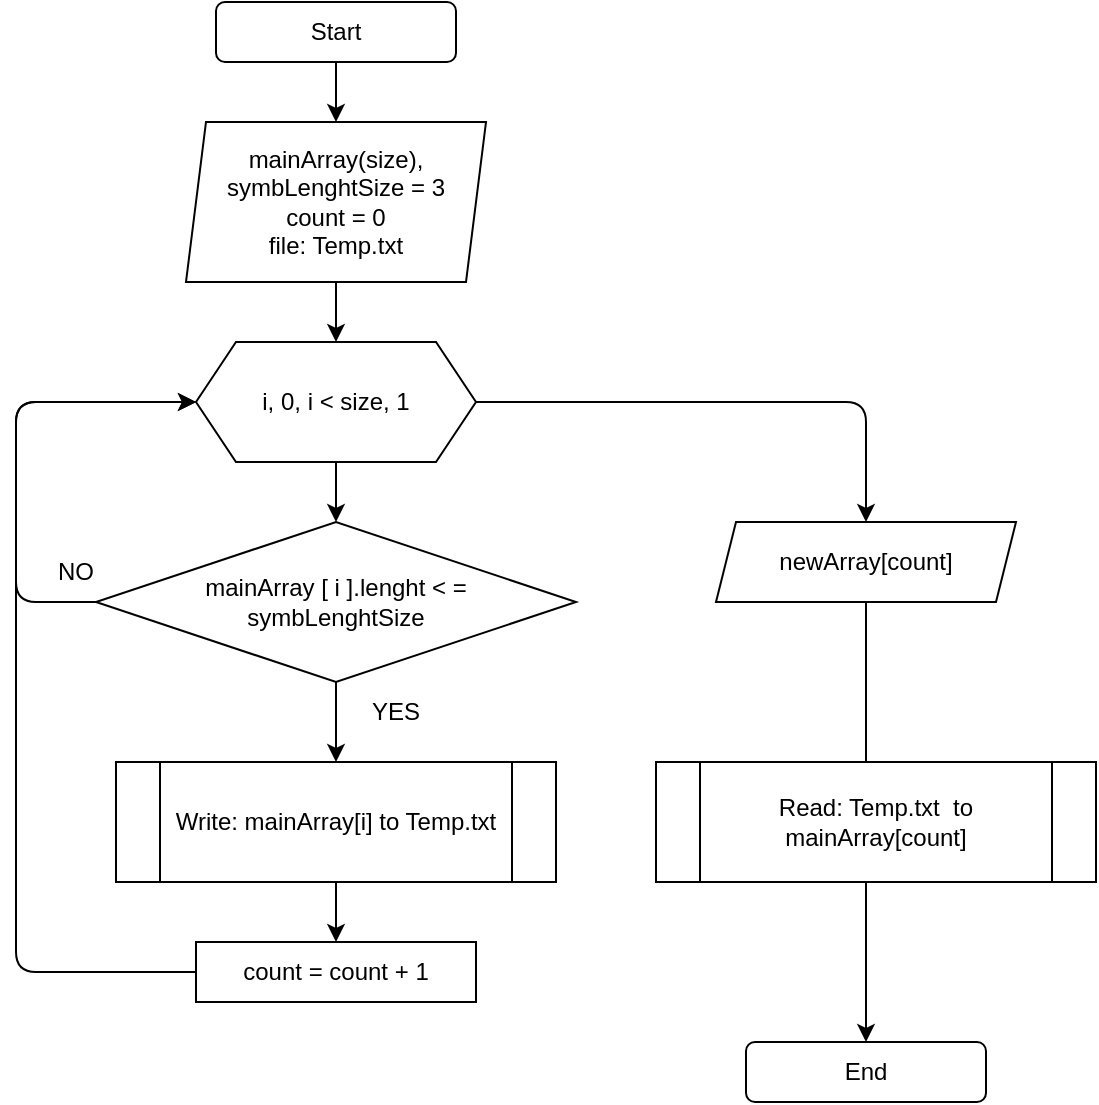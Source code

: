 <mxfile>
    <diagram id="7wAKfgLFKyRpH0mr6tJ_" name="Страница 1">
        <mxGraphModel dx="1273" dy="359" grid="1" gridSize="10" guides="1" tooltips="1" connect="1" arrows="1" fold="1" page="1" pageScale="1" pageWidth="827" pageHeight="1169" math="0" shadow="0">
            <root>
                <mxCell id="0"/>
                <mxCell id="1" parent="0"/>
                <mxCell id="4" value="" style="edgeStyle=none;html=1;" parent="1" source="2" target="3" edge="1">
                    <mxGeometry relative="1" as="geometry"/>
                </mxCell>
                <mxCell id="2" value="Start" style="rounded=1;whiteSpace=wrap;html=1;" parent="1" vertex="1">
                    <mxGeometry x="330" y="10" width="120" height="30" as="geometry"/>
                </mxCell>
                <mxCell id="6" value="" style="edgeStyle=none;html=1;" parent="1" source="3" target="5" edge="1">
                    <mxGeometry relative="1" as="geometry"/>
                </mxCell>
                <mxCell id="3" value="mainArray(size),&lt;br&gt;symbLenghtSize = 3&lt;br&gt;count = 0&lt;br&gt;file: Temp.txt" style="shape=parallelogram;perimeter=parallelogramPerimeter;whiteSpace=wrap;html=1;fixedSize=1;rounded=1;size=10;arcSize=0;" parent="1" vertex="1">
                    <mxGeometry x="315" y="70" width="150" height="80" as="geometry"/>
                </mxCell>
                <mxCell id="8" value="" style="edgeStyle=none;html=1;" parent="1" source="5" target="7" edge="1">
                    <mxGeometry relative="1" as="geometry"/>
                </mxCell>
                <mxCell id="19" value="" style="edgeStyle=none;html=1;entryX=0.5;entryY=0;entryDx=0;entryDy=0;" parent="1" source="5" target="20" edge="1">
                    <mxGeometry relative="1" as="geometry">
                        <mxPoint x="550" y="210.0" as="targetPoint"/>
                        <Array as="points">
                            <mxPoint x="655" y="210"/>
                        </Array>
                    </mxGeometry>
                </mxCell>
                <mxCell id="5" value="i, 0, i &amp;lt; size, 1" style="shape=hexagon;perimeter=hexagonPerimeter2;whiteSpace=wrap;html=1;fixedSize=1;rounded=1;arcSize=0;" parent="1" vertex="1">
                    <mxGeometry x="320" y="180" width="140" height="60" as="geometry"/>
                </mxCell>
                <mxCell id="13" value="" style="edgeStyle=none;html=1;entryX=0.5;entryY=0;entryDx=0;entryDy=0;" parent="1" source="7" target="24" edge="1">
                    <mxGeometry relative="1" as="geometry"/>
                </mxCell>
                <mxCell id="15" style="edgeStyle=none;html=1;exitX=0;exitY=0.5;exitDx=0;exitDy=0;" parent="1" source="7" edge="1">
                    <mxGeometry relative="1" as="geometry">
                        <mxPoint x="320" y="210.0" as="targetPoint"/>
                        <Array as="points">
                            <mxPoint x="230" y="310"/>
                            <mxPoint x="230" y="210"/>
                        </Array>
                    </mxGeometry>
                </mxCell>
                <mxCell id="7" value="&lt;span&gt;mainArray [ i ].lenght &amp;lt; =&lt;/span&gt;&lt;br&gt;&lt;span&gt;symbLenghtSize&lt;/span&gt;" style="rhombus;whiteSpace=wrap;html=1;rounded=1;arcSize=0;" parent="1" vertex="1">
                    <mxGeometry x="270" y="270" width="240" height="80" as="geometry"/>
                </mxCell>
                <mxCell id="14" style="edgeStyle=none;html=1;exitX=0;exitY=0.5;exitDx=0;exitDy=0;entryX=0;entryY=0.5;entryDx=0;entryDy=0;" parent="1" source="12" target="5" edge="1">
                    <mxGeometry relative="1" as="geometry">
                        <Array as="points">
                            <mxPoint x="230" y="495"/>
                            <mxPoint x="230" y="210"/>
                        </Array>
                    </mxGeometry>
                </mxCell>
                <mxCell id="12" value="count = count + 1" style="whiteSpace=wrap;html=1;rounded=1;arcSize=0;" parent="1" vertex="1">
                    <mxGeometry x="320" y="480" width="140" height="30" as="geometry"/>
                </mxCell>
                <mxCell id="16" value="NO" style="text;html=1;strokeColor=none;fillColor=none;align=center;verticalAlign=middle;whiteSpace=wrap;rounded=0;" parent="1" vertex="1">
                    <mxGeometry x="230" y="280" width="60" height="30" as="geometry"/>
                </mxCell>
                <mxCell id="17" value="YES" style="text;html=1;strokeColor=none;fillColor=none;align=center;verticalAlign=middle;whiteSpace=wrap;rounded=0;" parent="1" vertex="1">
                    <mxGeometry x="390" y="350" width="60" height="30" as="geometry"/>
                </mxCell>
                <mxCell id="22" value="" style="edgeStyle=none;html=1;entryX=0.5;entryY=0;entryDx=0;entryDy=0;" parent="1" source="20" target="23" edge="1">
                    <mxGeometry relative="1" as="geometry">
                        <mxPoint x="625" y="340" as="targetPoint"/>
                        <Array as="points">
                            <mxPoint x="655" y="490"/>
                        </Array>
                    </mxGeometry>
                </mxCell>
                <mxCell id="20" value="newArray[count]" style="shape=parallelogram;perimeter=parallelogramPerimeter;whiteSpace=wrap;html=1;fixedSize=1;rounded=1;size=10;arcSize=0;" parent="1" vertex="1">
                    <mxGeometry x="580" y="270" width="150" height="40" as="geometry"/>
                </mxCell>
                <mxCell id="23" value="End" style="rounded=1;whiteSpace=wrap;html=1;" parent="1" vertex="1">
                    <mxGeometry x="595" y="530" width="120" height="30" as="geometry"/>
                </mxCell>
                <mxCell id="25" value="" style="edgeStyle=none;html=1;" edge="1" parent="1" source="24" target="12">
                    <mxGeometry relative="1" as="geometry"/>
                </mxCell>
                <mxCell id="24" value="Write: mainArray[i] to Temp.txt" style="shape=process;whiteSpace=wrap;html=1;backgroundOutline=1;" vertex="1" parent="1">
                    <mxGeometry x="280" y="390" width="220" height="60" as="geometry"/>
                </mxCell>
                <mxCell id="26" value="Read: Temp.txt&amp;nbsp; to mainArray[count]" style="shape=process;whiteSpace=wrap;html=1;backgroundOutline=1;" vertex="1" parent="1">
                    <mxGeometry x="550" y="390" width="220" height="60" as="geometry"/>
                </mxCell>
            </root>
        </mxGraphModel>
    </diagram>
</mxfile>